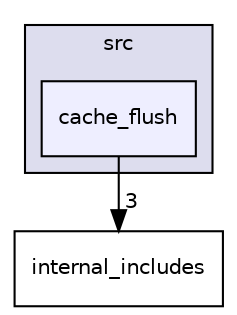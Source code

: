 digraph "src/cache_flush" {
  compound=true
  node [ fontsize="10", fontname="Helvetica"];
  edge [ labelfontsize="10", labelfontname="Helvetica"];
  subgraph clusterdir_68267d1309a1af8e8297ef4c3efbcdba {
    graph [ bgcolor="#ddddee", pencolor="black", label="src" fontname="Helvetica", fontsize="10", URL="dir_68267d1309a1af8e8297ef4c3efbcdba.html"]
  dir_fefc087e82757eaf88f348764898725c [shape=box, label="cache_flush", style="filled", fillcolor="#eeeeff", pencolor="black", URL="dir_fefc087e82757eaf88f348764898725c.html"];
  }
  dir_2172085e7141dfb2a1a9549dec600e64 [shape=box label="internal_includes" URL="dir_2172085e7141dfb2a1a9549dec600e64.html"];
  dir_fefc087e82757eaf88f348764898725c->dir_2172085e7141dfb2a1a9549dec600e64 [headlabel="3", labeldistance=1.5 headhref="dir_000010_000012.html"];
}
